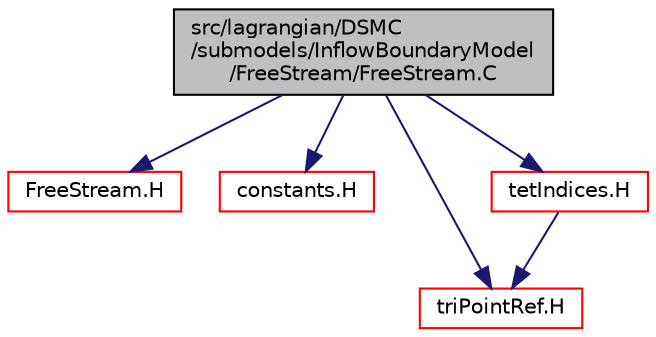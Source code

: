 digraph "src/lagrangian/DSMC/submodels/InflowBoundaryModel/FreeStream/FreeStream.C"
{
  bgcolor="transparent";
  edge [fontname="Helvetica",fontsize="10",labelfontname="Helvetica",labelfontsize="10"];
  node [fontname="Helvetica",fontsize="10",shape=record];
  Node1 [label="src/lagrangian/DSMC\l/submodels/InflowBoundaryModel\l/FreeStream/FreeStream.C",height=0.2,width=0.4,color="black", fillcolor="grey75", style="filled", fontcolor="black"];
  Node1 -> Node2 [color="midnightblue",fontsize="10",style="solid",fontname="Helvetica"];
  Node2 [label="FreeStream.H",height=0.2,width=0.4,color="red",URL="$a06607.html"];
  Node1 -> Node3 [color="midnightblue",fontsize="10",style="solid",fontname="Helvetica"];
  Node3 [label="constants.H",height=0.2,width=0.4,color="red",URL="$a08339.html"];
  Node1 -> Node4 [color="midnightblue",fontsize="10",style="solid",fontname="Helvetica"];
  Node4 [label="triPointRef.H",height=0.2,width=0.4,color="red",URL="$a08987.html"];
  Node1 -> Node5 [color="midnightblue",fontsize="10",style="solid",fontname="Helvetica"];
  Node5 [label="tetIndices.H",height=0.2,width=0.4,color="red",URL="$a08838.html"];
  Node5 -> Node4 [color="midnightblue",fontsize="10",style="solid",fontname="Helvetica"];
}

